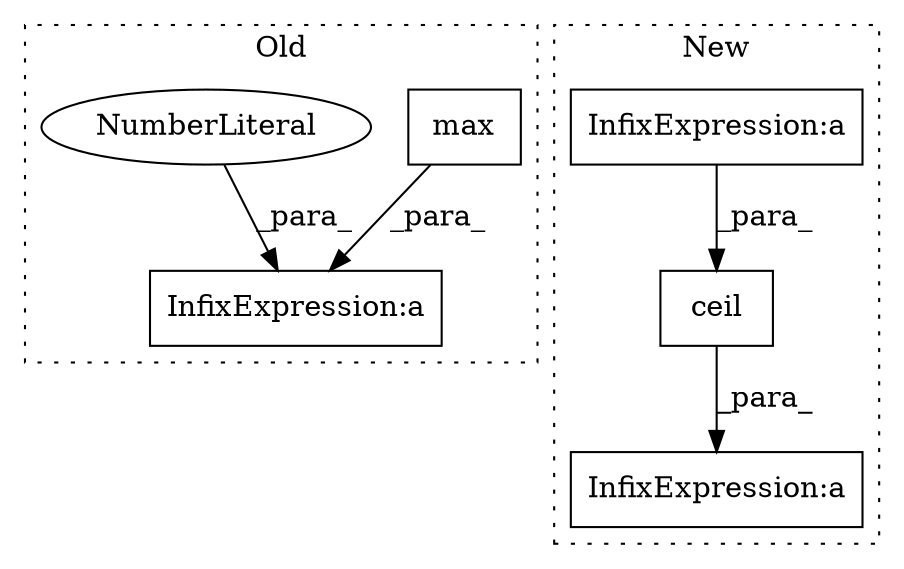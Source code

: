 digraph G {
subgraph cluster0 {
1 [label="max" a="32" s="1336,1352" l="4,1" shape="box"];
5 [label="InfixExpression:a" a="27" s="1387" l="3" shape="box"];
6 [label="NumberLiteral" a="34" s="1390" l="1" shape="ellipse"];
label = "Old";
style="dotted";
}
subgraph cluster1 {
2 [label="ceil" a="32" s="1213,1260" l="5,1" shape="box"];
3 [label="InfixExpression:a" a="27" s="1249" l="3" shape="box"];
4 [label="InfixExpression:a" a="27" s="1261" l="3" shape="box"];
label = "New";
style="dotted";
}
1 -> 5 [label="_para_"];
2 -> 4 [label="_para_"];
3 -> 2 [label="_para_"];
6 -> 5 [label="_para_"];
}